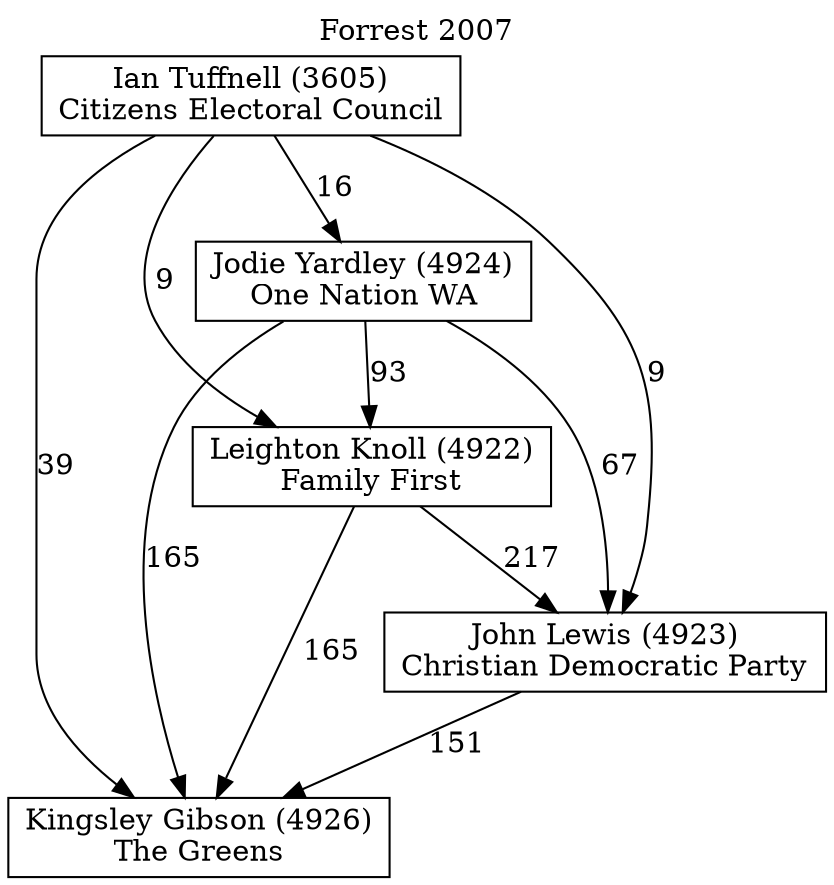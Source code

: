 // House preference flow
digraph "Kingsley Gibson (4926)_Forrest_2007" {
	graph [label="Forrest 2007" labelloc=t mclimit=10]
	node [shape=box]
	"Ian Tuffnell (3605)" [label="Ian Tuffnell (3605)
Citizens Electoral Council"]
	"Jodie Yardley (4924)" [label="Jodie Yardley (4924)
One Nation WA"]
	"John Lewis (4923)" [label="John Lewis (4923)
Christian Democratic Party"]
	"Kingsley Gibson (4926)" [label="Kingsley Gibson (4926)
The Greens"]
	"Leighton Knoll (4922)" [label="Leighton Knoll (4922)
Family First"]
	"Ian Tuffnell (3605)" -> "Jodie Yardley (4924)" [label=16]
	"Ian Tuffnell (3605)" -> "John Lewis (4923)" [label=9]
	"Ian Tuffnell (3605)" -> "Kingsley Gibson (4926)" [label=39]
	"Ian Tuffnell (3605)" -> "Leighton Knoll (4922)" [label=9]
	"Jodie Yardley (4924)" -> "John Lewis (4923)" [label=67]
	"Jodie Yardley (4924)" -> "Kingsley Gibson (4926)" [label=165]
	"Jodie Yardley (4924)" -> "Leighton Knoll (4922)" [label=93]
	"John Lewis (4923)" -> "Kingsley Gibson (4926)" [label=151]
	"Leighton Knoll (4922)" -> "John Lewis (4923)" [label=217]
	"Leighton Knoll (4922)" -> "Kingsley Gibson (4926)" [label=165]
}

